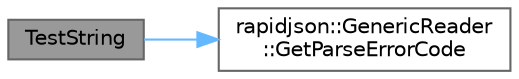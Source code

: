 digraph "TestString"
{
 // LATEX_PDF_SIZE
  bgcolor="transparent";
  edge [fontname=Helvetica,fontsize=10,labelfontname=Helvetica,labelfontsize=10];
  node [fontname=Helvetica,fontsize=10,shape=box,height=0.2,width=0.4];
  rankdir="LR";
  Node1 [id="Node000001",label="TestString",height=0.2,width=0.4,color="gray40", fillcolor="grey60", style="filled", fontcolor="black",tooltip=" "];
  Node1 -> Node2 [id="edge1_Node000001_Node000002",color="steelblue1",style="solid",tooltip=" "];
  Node2 [id="Node000002",label="rapidjson::GenericReader\l::GetParseErrorCode",height=0.2,width=0.4,color="grey40", fillcolor="white", style="filled",URL="$classrapidjson_1_1_generic_reader.html#a042c621cf745c5ed3a6f5ff9418dd05e",tooltip="Get the ParseErrorCode of last parsing."];
}
